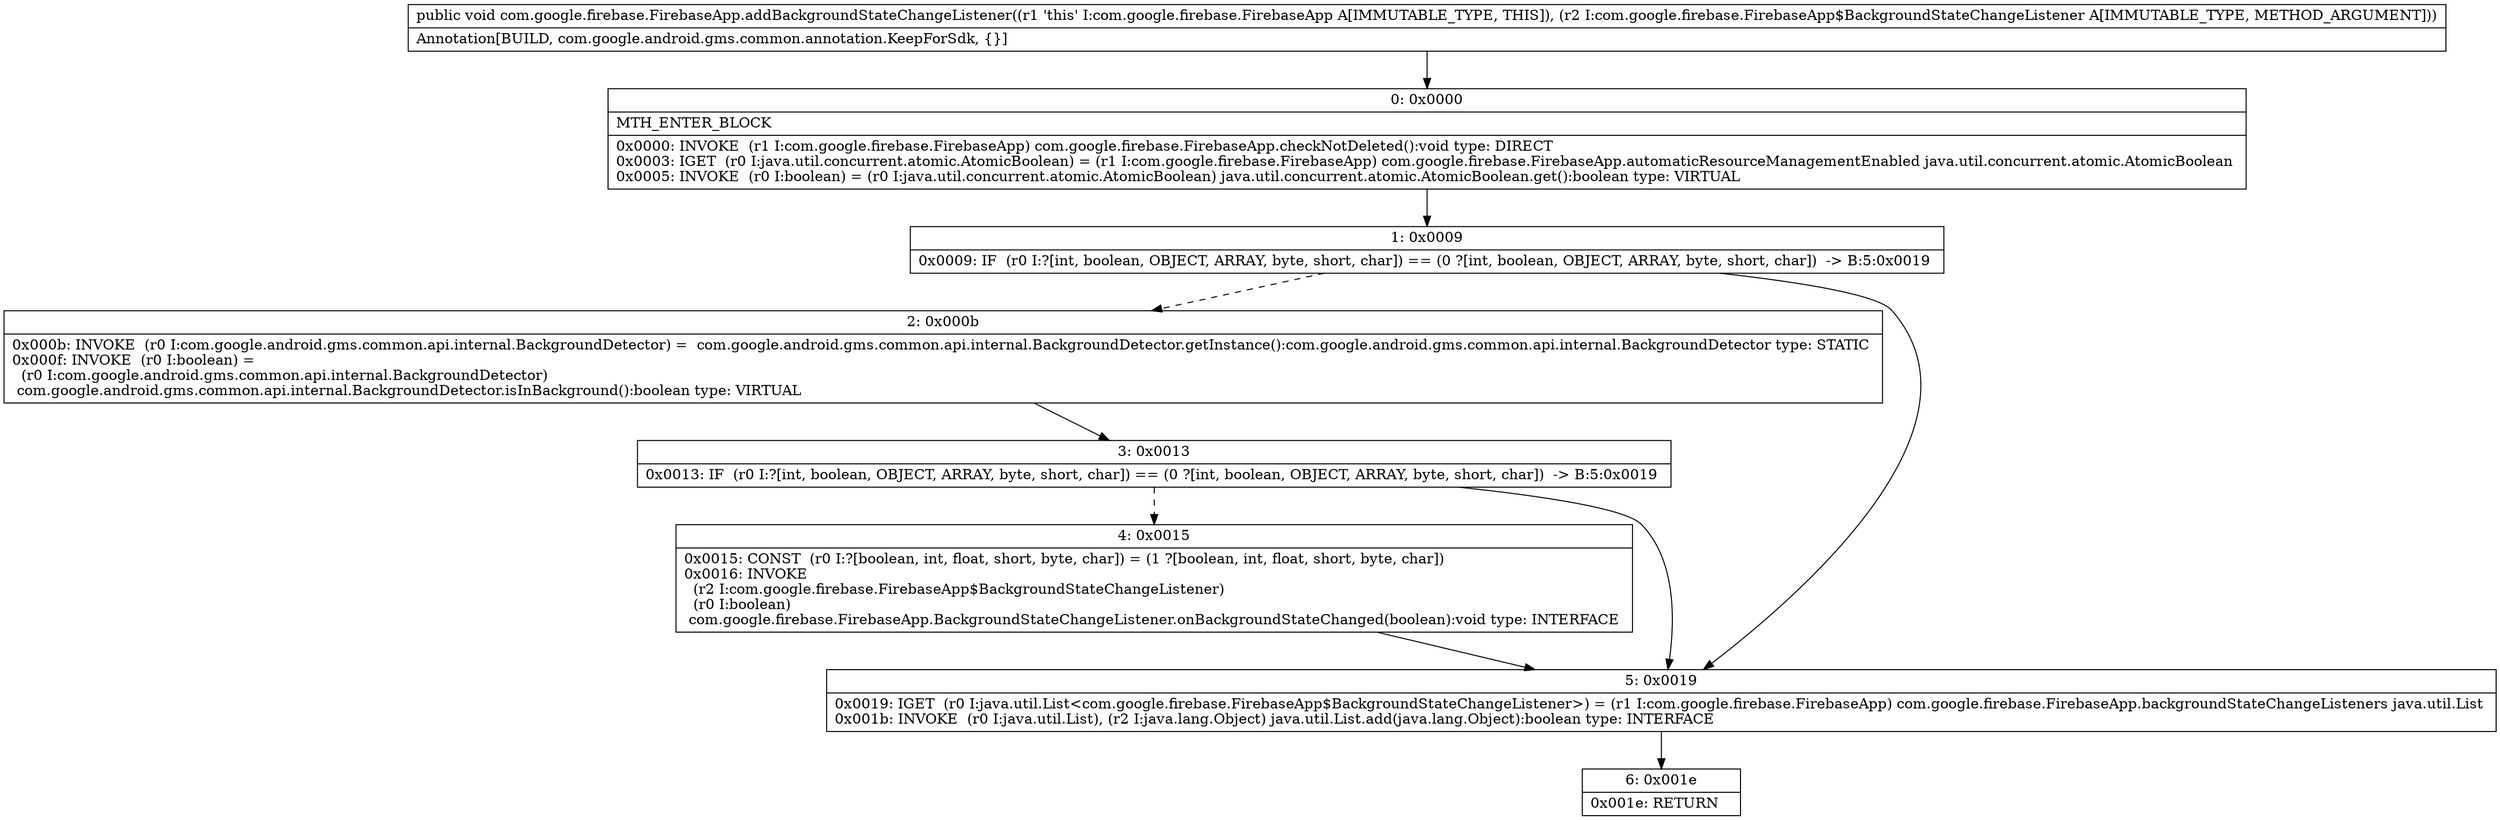 digraph "CFG forcom.google.firebase.FirebaseApp.addBackgroundStateChangeListener(Lcom\/google\/firebase\/FirebaseApp$BackgroundStateChangeListener;)V" {
Node_0 [shape=record,label="{0\:\ 0x0000|MTH_ENTER_BLOCK\l|0x0000: INVOKE  (r1 I:com.google.firebase.FirebaseApp) com.google.firebase.FirebaseApp.checkNotDeleted():void type: DIRECT \l0x0003: IGET  (r0 I:java.util.concurrent.atomic.AtomicBoolean) = (r1 I:com.google.firebase.FirebaseApp) com.google.firebase.FirebaseApp.automaticResourceManagementEnabled java.util.concurrent.atomic.AtomicBoolean \l0x0005: INVOKE  (r0 I:boolean) = (r0 I:java.util.concurrent.atomic.AtomicBoolean) java.util.concurrent.atomic.AtomicBoolean.get():boolean type: VIRTUAL \l}"];
Node_1 [shape=record,label="{1\:\ 0x0009|0x0009: IF  (r0 I:?[int, boolean, OBJECT, ARRAY, byte, short, char]) == (0 ?[int, boolean, OBJECT, ARRAY, byte, short, char])  \-\> B:5:0x0019 \l}"];
Node_2 [shape=record,label="{2\:\ 0x000b|0x000b: INVOKE  (r0 I:com.google.android.gms.common.api.internal.BackgroundDetector) =  com.google.android.gms.common.api.internal.BackgroundDetector.getInstance():com.google.android.gms.common.api.internal.BackgroundDetector type: STATIC \l0x000f: INVOKE  (r0 I:boolean) = \l  (r0 I:com.google.android.gms.common.api.internal.BackgroundDetector)\l com.google.android.gms.common.api.internal.BackgroundDetector.isInBackground():boolean type: VIRTUAL \l}"];
Node_3 [shape=record,label="{3\:\ 0x0013|0x0013: IF  (r0 I:?[int, boolean, OBJECT, ARRAY, byte, short, char]) == (0 ?[int, boolean, OBJECT, ARRAY, byte, short, char])  \-\> B:5:0x0019 \l}"];
Node_4 [shape=record,label="{4\:\ 0x0015|0x0015: CONST  (r0 I:?[boolean, int, float, short, byte, char]) = (1 ?[boolean, int, float, short, byte, char]) \l0x0016: INVOKE  \l  (r2 I:com.google.firebase.FirebaseApp$BackgroundStateChangeListener)\l  (r0 I:boolean)\l com.google.firebase.FirebaseApp.BackgroundStateChangeListener.onBackgroundStateChanged(boolean):void type: INTERFACE \l}"];
Node_5 [shape=record,label="{5\:\ 0x0019|0x0019: IGET  (r0 I:java.util.List\<com.google.firebase.FirebaseApp$BackgroundStateChangeListener\>) = (r1 I:com.google.firebase.FirebaseApp) com.google.firebase.FirebaseApp.backgroundStateChangeListeners java.util.List \l0x001b: INVOKE  (r0 I:java.util.List), (r2 I:java.lang.Object) java.util.List.add(java.lang.Object):boolean type: INTERFACE \l}"];
Node_6 [shape=record,label="{6\:\ 0x001e|0x001e: RETURN   \l}"];
MethodNode[shape=record,label="{public void com.google.firebase.FirebaseApp.addBackgroundStateChangeListener((r1 'this' I:com.google.firebase.FirebaseApp A[IMMUTABLE_TYPE, THIS]), (r2 I:com.google.firebase.FirebaseApp$BackgroundStateChangeListener A[IMMUTABLE_TYPE, METHOD_ARGUMENT]))  | Annotation[BUILD, com.google.android.gms.common.annotation.KeepForSdk, \{\}]\l}"];
MethodNode -> Node_0;
Node_0 -> Node_1;
Node_1 -> Node_2[style=dashed];
Node_1 -> Node_5;
Node_2 -> Node_3;
Node_3 -> Node_4[style=dashed];
Node_3 -> Node_5;
Node_4 -> Node_5;
Node_5 -> Node_6;
}

